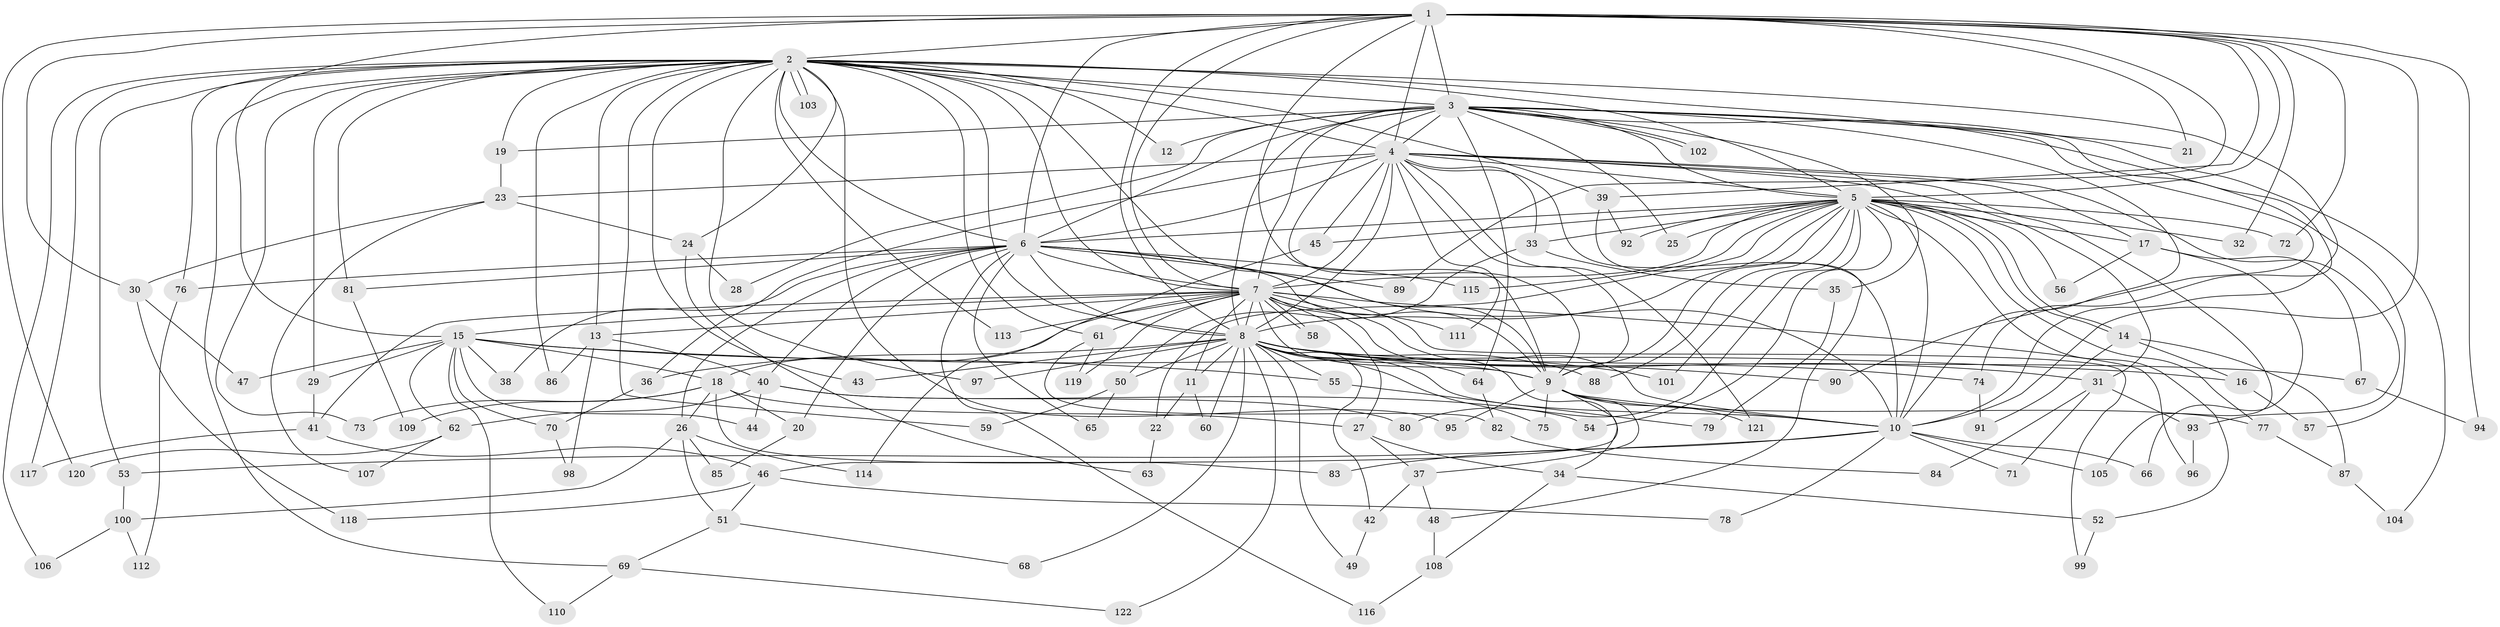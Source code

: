 // coarse degree distribution, {21: 0.010638297872340425, 37: 0.010638297872340425, 31: 0.010638297872340425, 17: 0.010638297872340425, 23: 0.010638297872340425, 24: 0.010638297872340425, 12: 0.02127659574468085, 4: 0.11702127659574468, 2: 0.5106382978723404, 5: 0.06382978723404255, 13: 0.010638297872340425, 3: 0.1702127659574468, 6: 0.02127659574468085, 7: 0.010638297872340425, 1: 0.010638297872340425}
// Generated by graph-tools (version 1.1) at 2025/51/02/27/25 19:51:44]
// undirected, 122 vertices, 269 edges
graph export_dot {
graph [start="1"]
  node [color=gray90,style=filled];
  1;
  2;
  3;
  4;
  5;
  6;
  7;
  8;
  9;
  10;
  11;
  12;
  13;
  14;
  15;
  16;
  17;
  18;
  19;
  20;
  21;
  22;
  23;
  24;
  25;
  26;
  27;
  28;
  29;
  30;
  31;
  32;
  33;
  34;
  35;
  36;
  37;
  38;
  39;
  40;
  41;
  42;
  43;
  44;
  45;
  46;
  47;
  48;
  49;
  50;
  51;
  52;
  53;
  54;
  55;
  56;
  57;
  58;
  59;
  60;
  61;
  62;
  63;
  64;
  65;
  66;
  67;
  68;
  69;
  70;
  71;
  72;
  73;
  74;
  75;
  76;
  77;
  78;
  79;
  80;
  81;
  82;
  83;
  84;
  85;
  86;
  87;
  88;
  89;
  90;
  91;
  92;
  93;
  94;
  95;
  96;
  97;
  98;
  99;
  100;
  101;
  102;
  103;
  104;
  105;
  106;
  107;
  108;
  109;
  110;
  111;
  112;
  113;
  114;
  115;
  116;
  117;
  118;
  119;
  120;
  121;
  122;
  1 -- 2;
  1 -- 3;
  1 -- 4;
  1 -- 5;
  1 -- 6;
  1 -- 7;
  1 -- 8;
  1 -- 9;
  1 -- 10;
  1 -- 15;
  1 -- 21;
  1 -- 30;
  1 -- 32;
  1 -- 39;
  1 -- 72;
  1 -- 89;
  1 -- 94;
  1 -- 120;
  2 -- 3;
  2 -- 4;
  2 -- 5;
  2 -- 6;
  2 -- 7;
  2 -- 8;
  2 -- 9;
  2 -- 10;
  2 -- 12;
  2 -- 13;
  2 -- 19;
  2 -- 24;
  2 -- 29;
  2 -- 39;
  2 -- 43;
  2 -- 53;
  2 -- 59;
  2 -- 61;
  2 -- 69;
  2 -- 73;
  2 -- 74;
  2 -- 76;
  2 -- 81;
  2 -- 86;
  2 -- 95;
  2 -- 97;
  2 -- 103;
  2 -- 103;
  2 -- 106;
  2 -- 113;
  2 -- 117;
  3 -- 4;
  3 -- 5;
  3 -- 6;
  3 -- 7;
  3 -- 8;
  3 -- 9;
  3 -- 10;
  3 -- 12;
  3 -- 19;
  3 -- 21;
  3 -- 25;
  3 -- 28;
  3 -- 35;
  3 -- 57;
  3 -- 64;
  3 -- 90;
  3 -- 102;
  3 -- 102;
  3 -- 104;
  4 -- 5;
  4 -- 6;
  4 -- 7;
  4 -- 8;
  4 -- 9;
  4 -- 10;
  4 -- 17;
  4 -- 23;
  4 -- 31;
  4 -- 33;
  4 -- 36;
  4 -- 45;
  4 -- 93;
  4 -- 105;
  4 -- 111;
  4 -- 121;
  5 -- 6;
  5 -- 7;
  5 -- 8;
  5 -- 9;
  5 -- 10;
  5 -- 14;
  5 -- 14;
  5 -- 17;
  5 -- 22;
  5 -- 25;
  5 -- 32;
  5 -- 33;
  5 -- 45;
  5 -- 52;
  5 -- 54;
  5 -- 56;
  5 -- 72;
  5 -- 77;
  5 -- 80;
  5 -- 88;
  5 -- 92;
  5 -- 101;
  5 -- 115;
  6 -- 7;
  6 -- 8;
  6 -- 9;
  6 -- 10;
  6 -- 20;
  6 -- 26;
  6 -- 38;
  6 -- 40;
  6 -- 65;
  6 -- 76;
  6 -- 81;
  6 -- 89;
  6 -- 115;
  6 -- 116;
  7 -- 8;
  7 -- 9;
  7 -- 10;
  7 -- 11;
  7 -- 13;
  7 -- 15;
  7 -- 18;
  7 -- 27;
  7 -- 34;
  7 -- 41;
  7 -- 58;
  7 -- 58;
  7 -- 61;
  7 -- 96;
  7 -- 99;
  7 -- 111;
  7 -- 113;
  7 -- 119;
  8 -- 9;
  8 -- 10;
  8 -- 11;
  8 -- 31;
  8 -- 36;
  8 -- 42;
  8 -- 43;
  8 -- 49;
  8 -- 50;
  8 -- 55;
  8 -- 60;
  8 -- 64;
  8 -- 67;
  8 -- 68;
  8 -- 74;
  8 -- 75;
  8 -- 88;
  8 -- 90;
  8 -- 97;
  8 -- 101;
  8 -- 122;
  9 -- 10;
  9 -- 37;
  9 -- 46;
  9 -- 75;
  9 -- 77;
  9 -- 95;
  9 -- 121;
  10 -- 53;
  10 -- 66;
  10 -- 71;
  10 -- 78;
  10 -- 83;
  10 -- 105;
  11 -- 22;
  11 -- 60;
  13 -- 40;
  13 -- 86;
  13 -- 98;
  14 -- 16;
  14 -- 87;
  14 -- 91;
  15 -- 16;
  15 -- 18;
  15 -- 29;
  15 -- 38;
  15 -- 44;
  15 -- 47;
  15 -- 55;
  15 -- 62;
  15 -- 70;
  15 -- 110;
  16 -- 57;
  17 -- 56;
  17 -- 66;
  17 -- 67;
  18 -- 20;
  18 -- 26;
  18 -- 27;
  18 -- 73;
  18 -- 83;
  18 -- 109;
  19 -- 23;
  20 -- 85;
  22 -- 63;
  23 -- 24;
  23 -- 30;
  23 -- 107;
  24 -- 28;
  24 -- 63;
  26 -- 51;
  26 -- 85;
  26 -- 100;
  26 -- 114;
  27 -- 34;
  27 -- 37;
  29 -- 41;
  30 -- 47;
  30 -- 118;
  31 -- 71;
  31 -- 84;
  31 -- 93;
  33 -- 35;
  33 -- 50;
  34 -- 52;
  34 -- 108;
  35 -- 79;
  36 -- 70;
  37 -- 42;
  37 -- 48;
  39 -- 48;
  39 -- 92;
  40 -- 44;
  40 -- 54;
  40 -- 62;
  40 -- 80;
  41 -- 46;
  41 -- 117;
  42 -- 49;
  45 -- 114;
  46 -- 51;
  46 -- 78;
  46 -- 118;
  48 -- 108;
  50 -- 59;
  50 -- 65;
  51 -- 68;
  51 -- 69;
  52 -- 99;
  53 -- 100;
  55 -- 79;
  61 -- 82;
  61 -- 119;
  62 -- 107;
  62 -- 120;
  64 -- 82;
  67 -- 94;
  69 -- 110;
  69 -- 122;
  70 -- 98;
  74 -- 91;
  76 -- 112;
  77 -- 87;
  81 -- 109;
  82 -- 84;
  87 -- 104;
  93 -- 96;
  100 -- 106;
  100 -- 112;
  108 -- 116;
}
